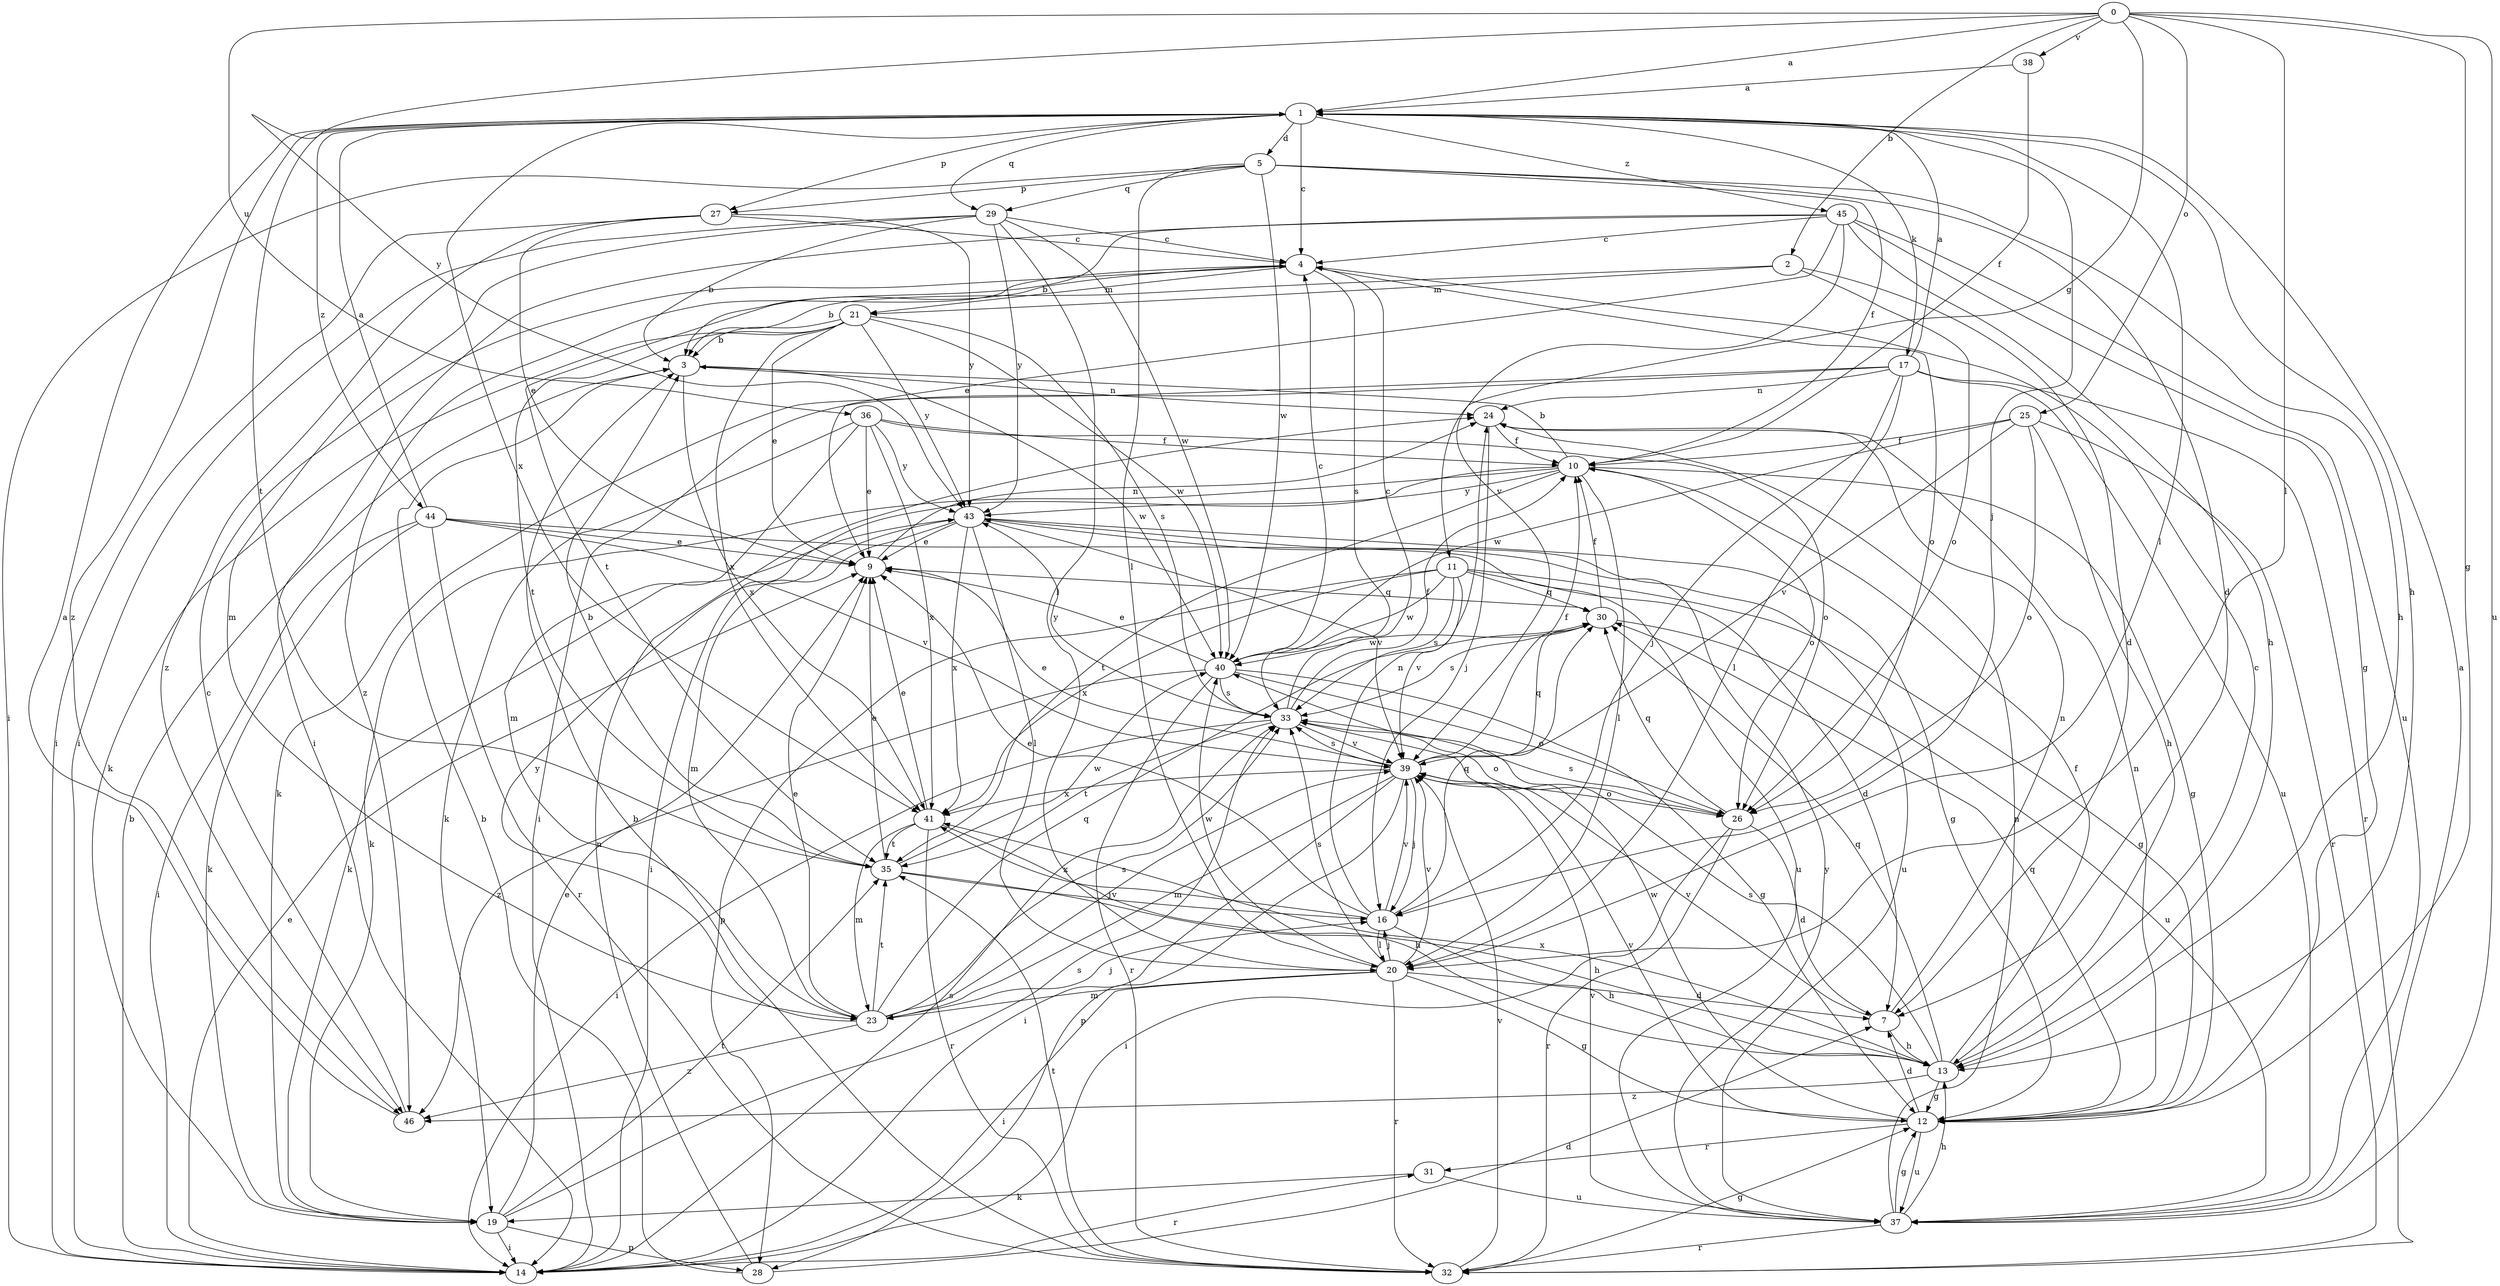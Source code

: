 strict digraph  {
0;
1;
2;
3;
4;
5;
7;
9;
10;
11;
12;
13;
14;
16;
17;
19;
20;
21;
23;
24;
25;
26;
27;
28;
29;
30;
31;
32;
33;
35;
36;
37;
38;
39;
40;
41;
43;
44;
45;
46;
0 -> 1  [label=a];
0 -> 2  [label=b];
0 -> 11  [label=g];
0 -> 12  [label=g];
0 -> 20  [label=l];
0 -> 25  [label=o];
0 -> 36  [label=u];
0 -> 37  [label=u];
0 -> 38  [label=v];
0 -> 43  [label=y];
1 -> 4  [label=c];
1 -> 5  [label=d];
1 -> 13  [label=h];
1 -> 16  [label=j];
1 -> 17  [label=k];
1 -> 20  [label=l];
1 -> 27  [label=p];
1 -> 29  [label=q];
1 -> 35  [label=t];
1 -> 41  [label=x];
1 -> 44  [label=z];
1 -> 45  [label=z];
1 -> 46  [label=z];
2 -> 3  [label=b];
2 -> 7  [label=d];
2 -> 21  [label=m];
2 -> 26  [label=o];
3 -> 24  [label=n];
3 -> 40  [label=w];
3 -> 41  [label=x];
4 -> 21  [label=m];
4 -> 26  [label=o];
4 -> 33  [label=s];
4 -> 35  [label=t];
4 -> 46  [label=z];
5 -> 7  [label=d];
5 -> 10  [label=f];
5 -> 13  [label=h];
5 -> 14  [label=i];
5 -> 20  [label=l];
5 -> 27  [label=p];
5 -> 29  [label=q];
5 -> 40  [label=w];
7 -> 13  [label=h];
7 -> 24  [label=n];
7 -> 39  [label=v];
9 -> 24  [label=n];
9 -> 30  [label=q];
10 -> 3  [label=b];
10 -> 12  [label=g];
10 -> 14  [label=i];
10 -> 19  [label=k];
10 -> 20  [label=l];
10 -> 26  [label=o];
10 -> 35  [label=t];
10 -> 43  [label=y];
11 -> 7  [label=d];
11 -> 12  [label=g];
11 -> 28  [label=p];
11 -> 30  [label=q];
11 -> 33  [label=s];
11 -> 39  [label=v];
11 -> 40  [label=w];
11 -> 41  [label=x];
12 -> 7  [label=d];
12 -> 24  [label=n];
12 -> 30  [label=q];
12 -> 31  [label=r];
12 -> 37  [label=u];
12 -> 39  [label=v];
12 -> 40  [label=w];
13 -> 4  [label=c];
13 -> 10  [label=f];
13 -> 12  [label=g];
13 -> 30  [label=q];
13 -> 33  [label=s];
13 -> 41  [label=x];
13 -> 46  [label=z];
14 -> 3  [label=b];
14 -> 9  [label=e];
14 -> 31  [label=r];
14 -> 33  [label=s];
16 -> 9  [label=e];
16 -> 13  [label=h];
16 -> 20  [label=l];
16 -> 24  [label=n];
16 -> 30  [label=q];
16 -> 39  [label=v];
16 -> 41  [label=x];
17 -> 1  [label=a];
17 -> 14  [label=i];
17 -> 16  [label=j];
17 -> 19  [label=k];
17 -> 20  [label=l];
17 -> 24  [label=n];
17 -> 32  [label=r];
17 -> 37  [label=u];
19 -> 9  [label=e];
19 -> 14  [label=i];
19 -> 28  [label=p];
19 -> 33  [label=s];
19 -> 35  [label=t];
20 -> 7  [label=d];
20 -> 12  [label=g];
20 -> 14  [label=i];
20 -> 16  [label=j];
20 -> 23  [label=m];
20 -> 32  [label=r];
20 -> 33  [label=s];
20 -> 39  [label=v];
20 -> 40  [label=w];
21 -> 3  [label=b];
21 -> 9  [label=e];
21 -> 19  [label=k];
21 -> 33  [label=s];
21 -> 35  [label=t];
21 -> 40  [label=w];
21 -> 41  [label=x];
21 -> 43  [label=y];
23 -> 9  [label=e];
23 -> 16  [label=j];
23 -> 30  [label=q];
23 -> 33  [label=s];
23 -> 35  [label=t];
23 -> 39  [label=v];
23 -> 43  [label=y];
23 -> 46  [label=z];
24 -> 10  [label=f];
24 -> 16  [label=j];
25 -> 10  [label=f];
25 -> 13  [label=h];
25 -> 26  [label=o];
25 -> 32  [label=r];
25 -> 39  [label=v];
25 -> 40  [label=w];
26 -> 7  [label=d];
26 -> 14  [label=i];
26 -> 30  [label=q];
26 -> 32  [label=r];
26 -> 33  [label=s];
27 -> 4  [label=c];
27 -> 9  [label=e];
27 -> 14  [label=i];
27 -> 43  [label=y];
27 -> 46  [label=z];
28 -> 3  [label=b];
28 -> 7  [label=d];
28 -> 24  [label=n];
29 -> 3  [label=b];
29 -> 4  [label=c];
29 -> 14  [label=i];
29 -> 20  [label=l];
29 -> 23  [label=m];
29 -> 40  [label=w];
29 -> 43  [label=y];
30 -> 10  [label=f];
30 -> 33  [label=s];
30 -> 37  [label=u];
30 -> 40  [label=w];
31 -> 19  [label=k];
31 -> 37  [label=u];
32 -> 3  [label=b];
32 -> 12  [label=g];
32 -> 35  [label=t];
32 -> 39  [label=v];
33 -> 4  [label=c];
33 -> 10  [label=f];
33 -> 14  [label=i];
33 -> 26  [label=o];
33 -> 35  [label=t];
33 -> 39  [label=v];
33 -> 43  [label=y];
35 -> 3  [label=b];
35 -> 9  [label=e];
35 -> 13  [label=h];
35 -> 16  [label=j];
35 -> 40  [label=w];
36 -> 9  [label=e];
36 -> 10  [label=f];
36 -> 19  [label=k];
36 -> 23  [label=m];
36 -> 26  [label=o];
36 -> 41  [label=x];
36 -> 43  [label=y];
37 -> 1  [label=a];
37 -> 12  [label=g];
37 -> 13  [label=h];
37 -> 24  [label=n];
37 -> 32  [label=r];
37 -> 39  [label=v];
37 -> 43  [label=y];
38 -> 1  [label=a];
38 -> 10  [label=f];
39 -> 9  [label=e];
39 -> 10  [label=f];
39 -> 14  [label=i];
39 -> 16  [label=j];
39 -> 23  [label=m];
39 -> 26  [label=o];
39 -> 28  [label=p];
39 -> 30  [label=q];
39 -> 33  [label=s];
39 -> 41  [label=x];
40 -> 4  [label=c];
40 -> 9  [label=e];
40 -> 12  [label=g];
40 -> 26  [label=o];
40 -> 32  [label=r];
40 -> 33  [label=s];
40 -> 46  [label=z];
41 -> 9  [label=e];
41 -> 13  [label=h];
41 -> 23  [label=m];
41 -> 32  [label=r];
41 -> 35  [label=t];
43 -> 9  [label=e];
43 -> 12  [label=g];
43 -> 19  [label=k];
43 -> 20  [label=l];
43 -> 23  [label=m];
43 -> 37  [label=u];
43 -> 39  [label=v];
43 -> 41  [label=x];
44 -> 1  [label=a];
44 -> 9  [label=e];
44 -> 14  [label=i];
44 -> 19  [label=k];
44 -> 32  [label=r];
44 -> 37  [label=u];
44 -> 39  [label=v];
45 -> 3  [label=b];
45 -> 4  [label=c];
45 -> 9  [label=e];
45 -> 12  [label=g];
45 -> 13  [label=h];
45 -> 14  [label=i];
45 -> 37  [label=u];
45 -> 39  [label=v];
46 -> 1  [label=a];
46 -> 4  [label=c];
}
